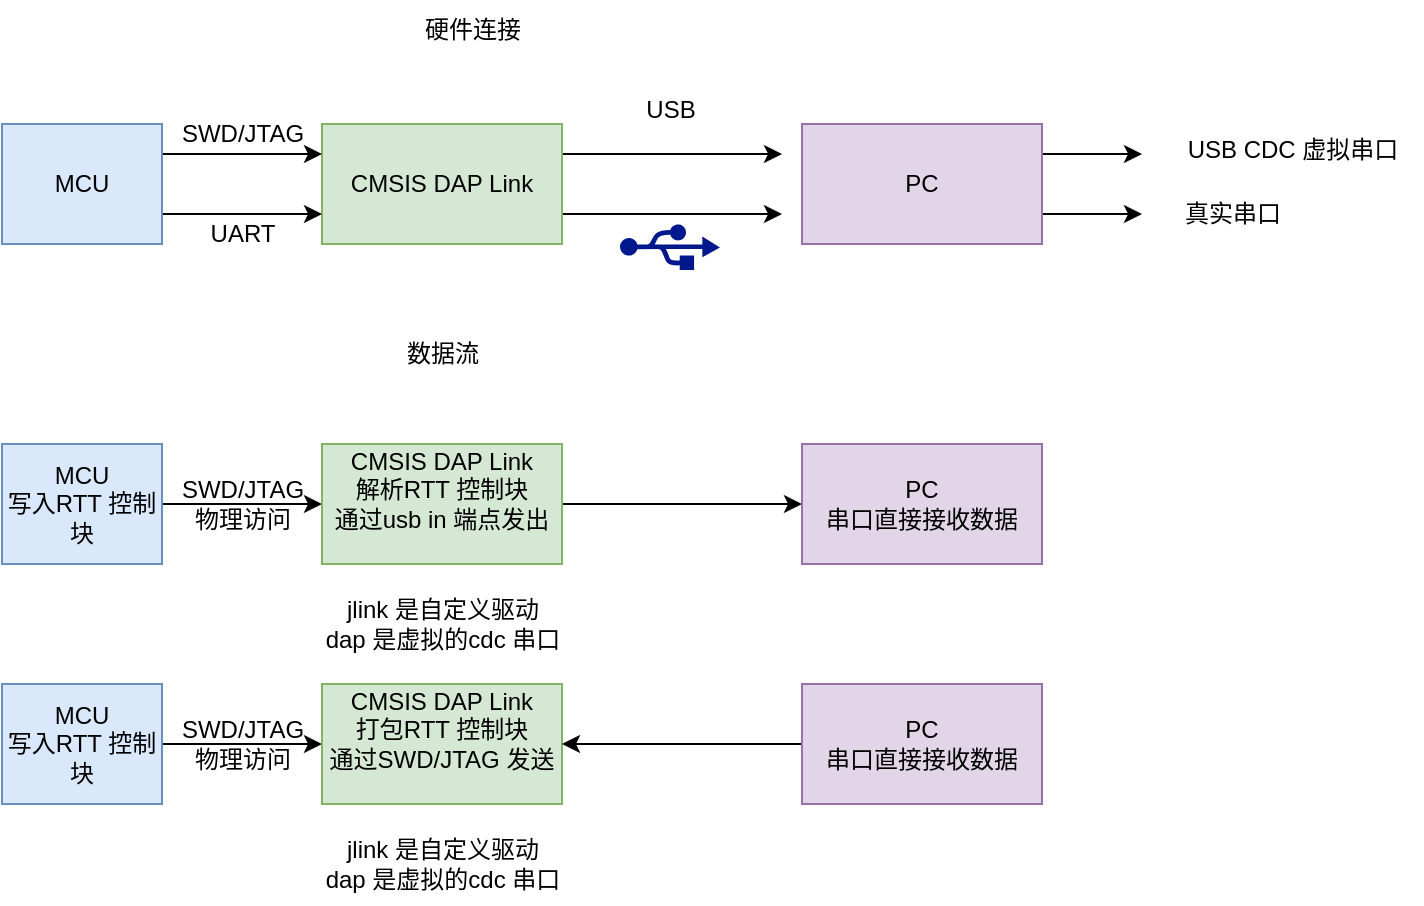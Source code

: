 <mxfile version="27.1.5">
  <diagram name="第 1 页" id="InKmPqcGqQBNdsvMSCuG">
    <mxGraphModel dx="946" dy="563" grid="1" gridSize="10" guides="1" tooltips="1" connect="1" arrows="1" fold="1" page="1" pageScale="1" pageWidth="827" pageHeight="1169" math="0" shadow="0">
      <root>
        <mxCell id="0" />
        <mxCell id="1" parent="0" />
        <mxCell id="GK6LHHyNofFlqoM5Labt-6" style="edgeStyle=orthogonalEdgeStyle;rounded=0;orthogonalLoop=1;jettySize=auto;html=1;exitX=1;exitY=0.25;exitDx=0;exitDy=0;" edge="1" parent="1" source="GK6LHHyNofFlqoM5Labt-1">
          <mxGeometry relative="1" as="geometry">
            <mxPoint x="470" y="255" as="targetPoint" />
          </mxGeometry>
        </mxCell>
        <mxCell id="GK6LHHyNofFlqoM5Labt-7" style="edgeStyle=orthogonalEdgeStyle;rounded=0;orthogonalLoop=1;jettySize=auto;html=1;exitX=1;exitY=0.75;exitDx=0;exitDy=0;" edge="1" parent="1" source="GK6LHHyNofFlqoM5Labt-1">
          <mxGeometry relative="1" as="geometry">
            <mxPoint x="470" y="285" as="targetPoint" />
          </mxGeometry>
        </mxCell>
        <mxCell id="GK6LHHyNofFlqoM5Labt-1" value="CMSIS DAP Link" style="rounded=0;whiteSpace=wrap;html=1;fillColor=#d5e8d4;strokeColor=#82b366;" vertex="1" parent="1">
          <mxGeometry x="240" y="240" width="120" height="60" as="geometry" />
        </mxCell>
        <mxCell id="GK6LHHyNofFlqoM5Labt-5" value="" style="sketch=0;aspect=fixed;pointerEvents=1;shadow=0;dashed=0;html=1;strokeColor=none;labelPosition=center;verticalLabelPosition=bottom;verticalAlign=top;align=center;fillColor=#00188D;shape=mxgraph.mscae.enterprise.usb" vertex="1" parent="1">
          <mxGeometry x="389" y="290" width="50" height="23" as="geometry" />
        </mxCell>
        <mxCell id="GK6LHHyNofFlqoM5Labt-9" value="USB" style="text;html=1;align=center;verticalAlign=middle;resizable=0;points=[];autosize=1;strokeColor=none;fillColor=none;" vertex="1" parent="1">
          <mxGeometry x="389" y="218" width="50" height="30" as="geometry" />
        </mxCell>
        <mxCell id="GK6LHHyNofFlqoM5Labt-18" style="edgeStyle=orthogonalEdgeStyle;rounded=0;orthogonalLoop=1;jettySize=auto;html=1;exitX=1;exitY=0.25;exitDx=0;exitDy=0;" edge="1" parent="1" source="GK6LHHyNofFlqoM5Labt-10">
          <mxGeometry relative="1" as="geometry">
            <mxPoint x="650" y="255" as="targetPoint" />
          </mxGeometry>
        </mxCell>
        <mxCell id="GK6LHHyNofFlqoM5Labt-20" style="edgeStyle=orthogonalEdgeStyle;rounded=0;orthogonalLoop=1;jettySize=auto;html=1;exitX=1;exitY=0.75;exitDx=0;exitDy=0;" edge="1" parent="1" source="GK6LHHyNofFlqoM5Labt-10">
          <mxGeometry relative="1" as="geometry">
            <mxPoint x="650" y="285" as="targetPoint" />
          </mxGeometry>
        </mxCell>
        <mxCell id="GK6LHHyNofFlqoM5Labt-10" value="PC" style="rounded=0;whiteSpace=wrap;html=1;fillColor=#e1d5e7;strokeColor=#9673a6;" vertex="1" parent="1">
          <mxGeometry x="480" y="240" width="120" height="60" as="geometry" />
        </mxCell>
        <mxCell id="GK6LHHyNofFlqoM5Labt-13" style="edgeStyle=orthogonalEdgeStyle;rounded=0;orthogonalLoop=1;jettySize=auto;html=1;exitX=1;exitY=0.25;exitDx=0;exitDy=0;entryX=0;entryY=0.25;entryDx=0;entryDy=0;" edge="1" parent="1" source="GK6LHHyNofFlqoM5Labt-12" target="GK6LHHyNofFlqoM5Labt-1">
          <mxGeometry relative="1" as="geometry" />
        </mxCell>
        <mxCell id="GK6LHHyNofFlqoM5Labt-16" style="edgeStyle=orthogonalEdgeStyle;rounded=0;orthogonalLoop=1;jettySize=auto;html=1;exitX=1;exitY=0.75;exitDx=0;exitDy=0;entryX=0;entryY=0.75;entryDx=0;entryDy=0;" edge="1" parent="1" source="GK6LHHyNofFlqoM5Labt-12" target="GK6LHHyNofFlqoM5Labt-1">
          <mxGeometry relative="1" as="geometry" />
        </mxCell>
        <mxCell id="GK6LHHyNofFlqoM5Labt-12" value="MCU" style="rounded=0;whiteSpace=wrap;html=1;fillColor=#dae8fc;strokeColor=#6c8ebf;" vertex="1" parent="1">
          <mxGeometry x="80" y="240" width="80" height="60" as="geometry" />
        </mxCell>
        <mxCell id="GK6LHHyNofFlqoM5Labt-15" value="SWD/JTAG" style="text;html=1;align=center;verticalAlign=middle;resizable=0;points=[];autosize=1;strokeColor=none;fillColor=none;" vertex="1" parent="1">
          <mxGeometry x="160" y="230" width="80" height="30" as="geometry" />
        </mxCell>
        <mxCell id="GK6LHHyNofFlqoM5Labt-17" value="UART" style="text;html=1;align=center;verticalAlign=middle;resizable=0;points=[];autosize=1;strokeColor=none;fillColor=none;" vertex="1" parent="1">
          <mxGeometry x="170" y="280" width="60" height="30" as="geometry" />
        </mxCell>
        <mxCell id="GK6LHHyNofFlqoM5Labt-19" value="USB CDC 虚拟串口" style="text;html=1;align=center;verticalAlign=middle;resizable=0;points=[];autosize=1;strokeColor=none;fillColor=none;" vertex="1" parent="1">
          <mxGeometry x="660" y="238" width="130" height="30" as="geometry" />
        </mxCell>
        <mxCell id="GK6LHHyNofFlqoM5Labt-21" value="真实串口" style="text;html=1;align=center;verticalAlign=middle;resizable=0;points=[];autosize=1;strokeColor=none;fillColor=none;" vertex="1" parent="1">
          <mxGeometry x="660" y="270" width="70" height="30" as="geometry" />
        </mxCell>
        <mxCell id="GK6LHHyNofFlqoM5Labt-22" value="硬件连接" style="text;html=1;align=center;verticalAlign=middle;resizable=0;points=[];autosize=1;strokeColor=none;fillColor=none;" vertex="1" parent="1">
          <mxGeometry x="280" y="178" width="70" height="30" as="geometry" />
        </mxCell>
        <mxCell id="GK6LHHyNofFlqoM5Labt-23" value="数据流" style="text;html=1;align=center;verticalAlign=middle;resizable=0;points=[];autosize=1;strokeColor=none;fillColor=none;" vertex="1" parent="1">
          <mxGeometry x="270" y="340" width="60" height="30" as="geometry" />
        </mxCell>
        <mxCell id="GK6LHHyNofFlqoM5Labt-26" style="edgeStyle=orthogonalEdgeStyle;rounded=0;orthogonalLoop=1;jettySize=auto;html=1;exitX=1;exitY=0.5;exitDx=0;exitDy=0;entryX=0;entryY=0.5;entryDx=0;entryDy=0;" edge="1" parent="1" source="GK6LHHyNofFlqoM5Labt-24" target="GK6LHHyNofFlqoM5Labt-25">
          <mxGeometry relative="1" as="geometry" />
        </mxCell>
        <mxCell id="GK6LHHyNofFlqoM5Labt-24" value="MCU&lt;div&gt;写入RTT 控制块&lt;/div&gt;" style="rounded=0;whiteSpace=wrap;html=1;fillColor=#dae8fc;strokeColor=#6c8ebf;" vertex="1" parent="1">
          <mxGeometry x="80" y="400" width="80" height="60" as="geometry" />
        </mxCell>
        <mxCell id="GK6LHHyNofFlqoM5Labt-31" style="edgeStyle=orthogonalEdgeStyle;rounded=0;orthogonalLoop=1;jettySize=auto;html=1;exitX=1;exitY=0.5;exitDx=0;exitDy=0;entryX=0;entryY=0.5;entryDx=0;entryDy=0;" edge="1" parent="1" source="GK6LHHyNofFlqoM5Labt-25" target="GK6LHHyNofFlqoM5Labt-29">
          <mxGeometry relative="1" as="geometry" />
        </mxCell>
        <mxCell id="GK6LHHyNofFlqoM5Labt-25" value="CMSIS DAP Link&lt;div&gt;解析RTT 控制块&lt;/div&gt;&lt;div&gt;通过usb in 端点发出&lt;br&gt;&lt;div&gt;&lt;br&gt;&lt;/div&gt;&lt;/div&gt;" style="rounded=0;whiteSpace=wrap;html=1;fillColor=#d5e8d4;strokeColor=#82b366;" vertex="1" parent="1">
          <mxGeometry x="240" y="400" width="120" height="60" as="geometry" />
        </mxCell>
        <mxCell id="GK6LHHyNofFlqoM5Labt-27" value="SWD/JTAG&lt;div&gt;物理访问&lt;/div&gt;" style="text;html=1;align=center;verticalAlign=middle;resizable=0;points=[];autosize=1;strokeColor=none;fillColor=none;" vertex="1" parent="1">
          <mxGeometry x="160" y="410" width="80" height="40" as="geometry" />
        </mxCell>
        <mxCell id="GK6LHHyNofFlqoM5Labt-28" value="jlink 是自定义驱动&lt;div&gt;dap 是虚拟的cdc 串口&lt;/div&gt;" style="text;html=1;align=center;verticalAlign=middle;resizable=0;points=[];autosize=1;strokeColor=none;fillColor=none;" vertex="1" parent="1">
          <mxGeometry x="230" y="470" width="140" height="40" as="geometry" />
        </mxCell>
        <mxCell id="GK6LHHyNofFlqoM5Labt-29" value="&lt;div&gt;PC&lt;/div&gt;串口直接接收数据" style="rounded=0;whiteSpace=wrap;html=1;fillColor=#e1d5e7;strokeColor=#9673a6;" vertex="1" parent="1">
          <mxGeometry x="480" y="400" width="120" height="60" as="geometry" />
        </mxCell>
        <mxCell id="GK6LHHyNofFlqoM5Labt-32" style="edgeStyle=orthogonalEdgeStyle;rounded=0;orthogonalLoop=1;jettySize=auto;html=1;exitX=1;exitY=0.5;exitDx=0;exitDy=0;entryX=0;entryY=0.5;entryDx=0;entryDy=0;" edge="1" parent="1" source="GK6LHHyNofFlqoM5Labt-33" target="GK6LHHyNofFlqoM5Labt-35">
          <mxGeometry relative="1" as="geometry" />
        </mxCell>
        <mxCell id="GK6LHHyNofFlqoM5Labt-33" value="MCU&lt;div&gt;写入RTT 控制块&lt;/div&gt;" style="rounded=0;whiteSpace=wrap;html=1;fillColor=#dae8fc;strokeColor=#6c8ebf;" vertex="1" parent="1">
          <mxGeometry x="80" y="520" width="80" height="60" as="geometry" />
        </mxCell>
        <mxCell id="GK6LHHyNofFlqoM5Labt-35" value="CMSIS DAP Link&lt;div&gt;打包RTT 控制块&lt;/div&gt;&lt;div&gt;通过SWD/JTAG 发送&lt;br&gt;&lt;div&gt;&lt;br&gt;&lt;/div&gt;&lt;/div&gt;" style="rounded=0;whiteSpace=wrap;html=1;fillColor=#d5e8d4;strokeColor=#82b366;" vertex="1" parent="1">
          <mxGeometry x="240" y="520" width="120" height="60" as="geometry" />
        </mxCell>
        <mxCell id="GK6LHHyNofFlqoM5Labt-36" value="SWD/JTAG&lt;div&gt;物理访问&lt;/div&gt;" style="text;html=1;align=center;verticalAlign=middle;resizable=0;points=[];autosize=1;strokeColor=none;fillColor=none;" vertex="1" parent="1">
          <mxGeometry x="160" y="530" width="80" height="40" as="geometry" />
        </mxCell>
        <mxCell id="GK6LHHyNofFlqoM5Labt-37" value="jlink 是自定义驱动&lt;div&gt;dap 是虚拟的cdc 串口&lt;/div&gt;" style="text;html=1;align=center;verticalAlign=middle;resizable=0;points=[];autosize=1;strokeColor=none;fillColor=none;" vertex="1" parent="1">
          <mxGeometry x="230" y="590" width="140" height="40" as="geometry" />
        </mxCell>
        <mxCell id="GK6LHHyNofFlqoM5Labt-39" style="edgeStyle=orthogonalEdgeStyle;rounded=0;orthogonalLoop=1;jettySize=auto;html=1;exitX=0;exitY=0.5;exitDx=0;exitDy=0;entryX=1;entryY=0.5;entryDx=0;entryDy=0;" edge="1" parent="1" source="GK6LHHyNofFlqoM5Labt-38" target="GK6LHHyNofFlqoM5Labt-35">
          <mxGeometry relative="1" as="geometry" />
        </mxCell>
        <mxCell id="GK6LHHyNofFlqoM5Labt-38" value="&lt;div&gt;PC&lt;/div&gt;串口直接接收数据" style="rounded=0;whiteSpace=wrap;html=1;fillColor=#e1d5e7;strokeColor=#9673a6;" vertex="1" parent="1">
          <mxGeometry x="480" y="520" width="120" height="60" as="geometry" />
        </mxCell>
      </root>
    </mxGraphModel>
  </diagram>
</mxfile>
